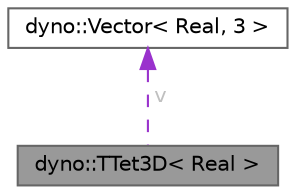 digraph "dyno::TTet3D&lt; Real &gt;"
{
 // LATEX_PDF_SIZE
  bgcolor="transparent";
  edge [fontname=Helvetica,fontsize=10,labelfontname=Helvetica,labelfontsize=10];
  node [fontname=Helvetica,fontsize=10,shape=box,height=0.2,width=0.4];
  Node1 [id="Node000001",label="dyno::TTet3D\< Real \>",height=0.2,width=0.4,color="gray40", fillcolor="grey60", style="filled", fontcolor="black",tooltip="vertices are ordered so that the normal vectors for the triangular faces point outwards"];
  Node2 -> Node1 [id="edge1_Node000001_Node000002",dir="back",color="darkorchid3",style="dashed",tooltip=" ",label=" v",fontcolor="grey" ];
  Node2 [id="Node000002",label="dyno::Vector\< Real, 3 \>",height=0.2,width=0.4,color="gray40", fillcolor="white", style="filled",URL="$classdyno_1_1_vector.html",tooltip=" "];
}
